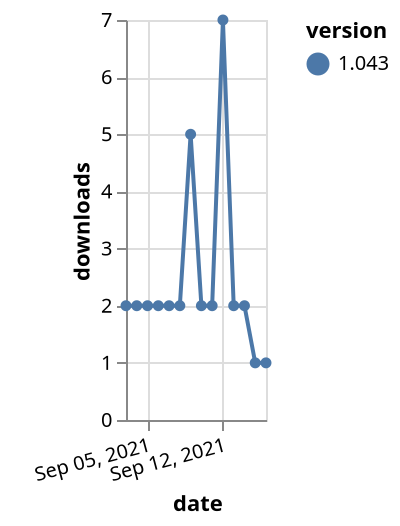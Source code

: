 {"$schema": "https://vega.github.io/schema/vega-lite/v5.json", "description": "A simple bar chart with embedded data.", "data": {"values": [{"date": "2021-09-03", "total": 2623, "delta": 2, "version": "1.043"}, {"date": "2021-09-04", "total": 2625, "delta": 2, "version": "1.043"}, {"date": "2021-09-05", "total": 2627, "delta": 2, "version": "1.043"}, {"date": "2021-09-06", "total": 2629, "delta": 2, "version": "1.043"}, {"date": "2021-09-07", "total": 2631, "delta": 2, "version": "1.043"}, {"date": "2021-09-08", "total": 2633, "delta": 2, "version": "1.043"}, {"date": "2021-09-09", "total": 2638, "delta": 5, "version": "1.043"}, {"date": "2021-09-10", "total": 2640, "delta": 2, "version": "1.043"}, {"date": "2021-09-11", "total": 2642, "delta": 2, "version": "1.043"}, {"date": "2021-09-12", "total": 2649, "delta": 7, "version": "1.043"}, {"date": "2021-09-13", "total": 2651, "delta": 2, "version": "1.043"}, {"date": "2021-09-14", "total": 2653, "delta": 2, "version": "1.043"}, {"date": "2021-09-15", "total": 2654, "delta": 1, "version": "1.043"}, {"date": "2021-09-16", "total": 2655, "delta": 1, "version": "1.043"}]}, "width": "container", "mark": {"type": "line", "point": {"filled": true}}, "encoding": {"x": {"field": "date", "type": "temporal", "timeUnit": "yearmonthdate", "title": "date", "axis": {"labelAngle": -15}}, "y": {"field": "delta", "type": "quantitative", "title": "downloads"}, "color": {"field": "version", "type": "nominal"}, "tooltip": {"field": "delta"}}}